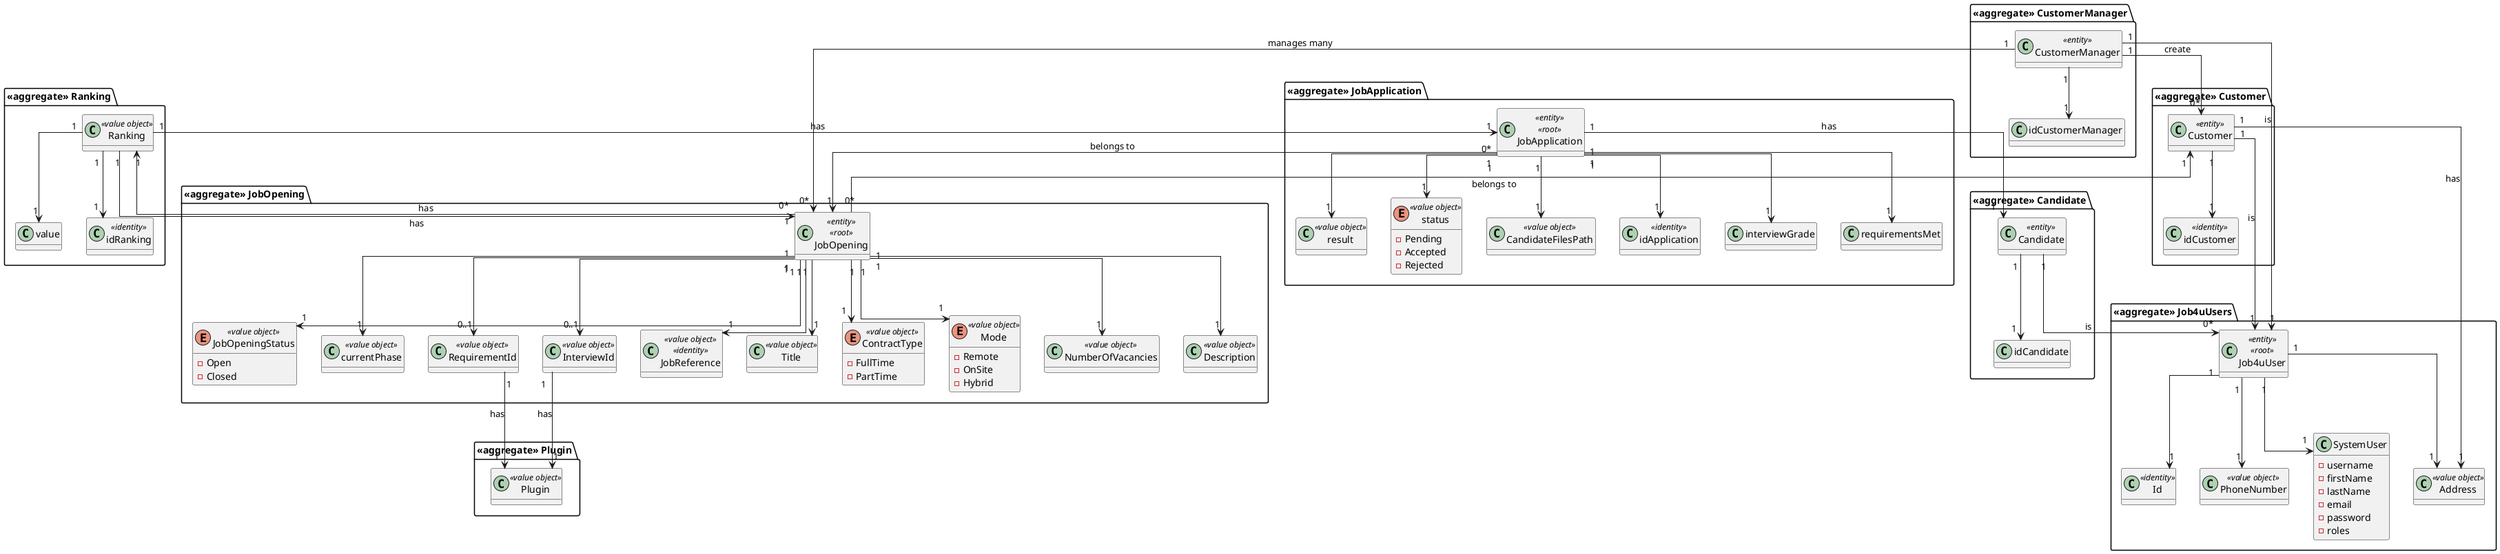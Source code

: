 @startuml Domain Model Jobs4U

skinparam Linetype ortho
hide methods

package "<<aggregate>> JobOpening"{
    class JobOpening <<entity>> <<root>>{}

    class JobReference <<value object>> <<identity>>{}

    class Title <<value object>>{}

    enum ContractType <<value object>>{
        - FullTime
        - PartTime 
    }

    enum Mode  <<value object>>{
        - Remote
        - OnSite
        - Hybrid
    }

    class NumberOfVacancies <<value object>>{}

    class Description <<value object>>{}

    enum JobOpeningStatus <<value object>>{
        - Open
        - Closed
    }
    class currentPhase <<value object>>{}
    class RequirementId <<value object>>{}
    class InterviewId <<value object>>{}
}

package "<<aggregate>> JobApplication"{
    class JobApplication <<entity>> <<root>>{}
    class CandidateFilesPath <<value object>>{}
    class idApplication <<identity>>{}
    class interviewGrade {}
    class requirementsMet {}
    class result <<value object>>{}
    enum status <<value object>>{
        - Pending
        - Accepted
        - Rejected
    }

}

package "<<aggregate>> Job4uUsers"{
    class Job4uUser <<entity>> <<root>>{}
    class Id <<identity>>{}
    class Address <<value object>>{}
    class PhoneNumber <<value object>>{}
    class SystemUser {
        - username
        - firstName
        - lastName
        - email
        - password
        - roles
    }
}

package "<<aggregate>> CustomerManager"{
    class CustomerManager <<entity>>{}
    class idCustomerManager {}
}

package "<<aggregate>> Customer"{
    class Customer <<entity>>{}
    class idCustomer <<identity>>{}
}

package "<<aggregate>> Candidate"{
    class Candidate <<entity>>{}
    class idCandidate {}
}

package "<<aggregate>> Ranking"{
    class Ranking <<value object>>{}
    class value {}
    class idRanking <<identity>>{}
}

package "<<aggregate>> Plugin"{
    class Plugin <<value object>>{}
}

JobOpening "1" --> "1" JobReference
JobOpening "1" --> "1" Title
JobOpening "1" --> "1" ContractType
JobOpening "1" --> "1" Mode
JobOpening "1" --> "1" NumberOfVacancies
JobOpening "1" --> "1" Description
JobOpening "1" --> "1" JobOpeningStatus
JobOpening "1" --> "1" currentPhase
JobOpening "1" --> "0..1" RequirementId
JobOpening "0*" --> "1" Ranking: has
JobOpening "1" --> "0..1" InterviewId

InterviewId "1" --> "1" Plugin: has
RequirementId "1" --> "1" Plugin: has

JobApplication "1" --> "1" CandidateFilesPath
JobApplication "0*" --> "1" JobOpening: belongs to
JobApplication "1" --> "1" idApplication
JobApplication "1" --> "1" Candidate: has
JobApplication "1" --> "1" interviewGrade
JobApplication "1" --> "1" requirementsMet
JobApplication "1" --> "1" result
JobApplication "1" --> "1" status

Customer "1" <-- "0*" JobOpening: belongs to 
Customer "1" --> "1" Job4uUser: is
Customer "1" --> "1" Address: has
Customer "1" --> "1" idCustomer

Candidate "1" --> "0*" Job4uUser: is
Candidate "1" --> "1" idCandidate

Job4uUser "1" --> "1" Id
Job4uUser "1" --> "1" PhoneNumber
Job4uUser "1" --> "1" Address
Job4uUser "1" --> "1" SystemUser

Ranking "1" --> "1" value
Ranking "1" --> "1" idRanking
Ranking "1" --> "1" JobApplication: has
Ranking "1" --> "1" JobOpening: has

CustomerManager "1" --> "0*" JobOpening: manages many
CustomerManager "1" --> "1" Job4uUser: is
CustomerManager "1" --> "0*" Customer: create
CustomerManager "1" --> "1" idCustomerManager

@enduml